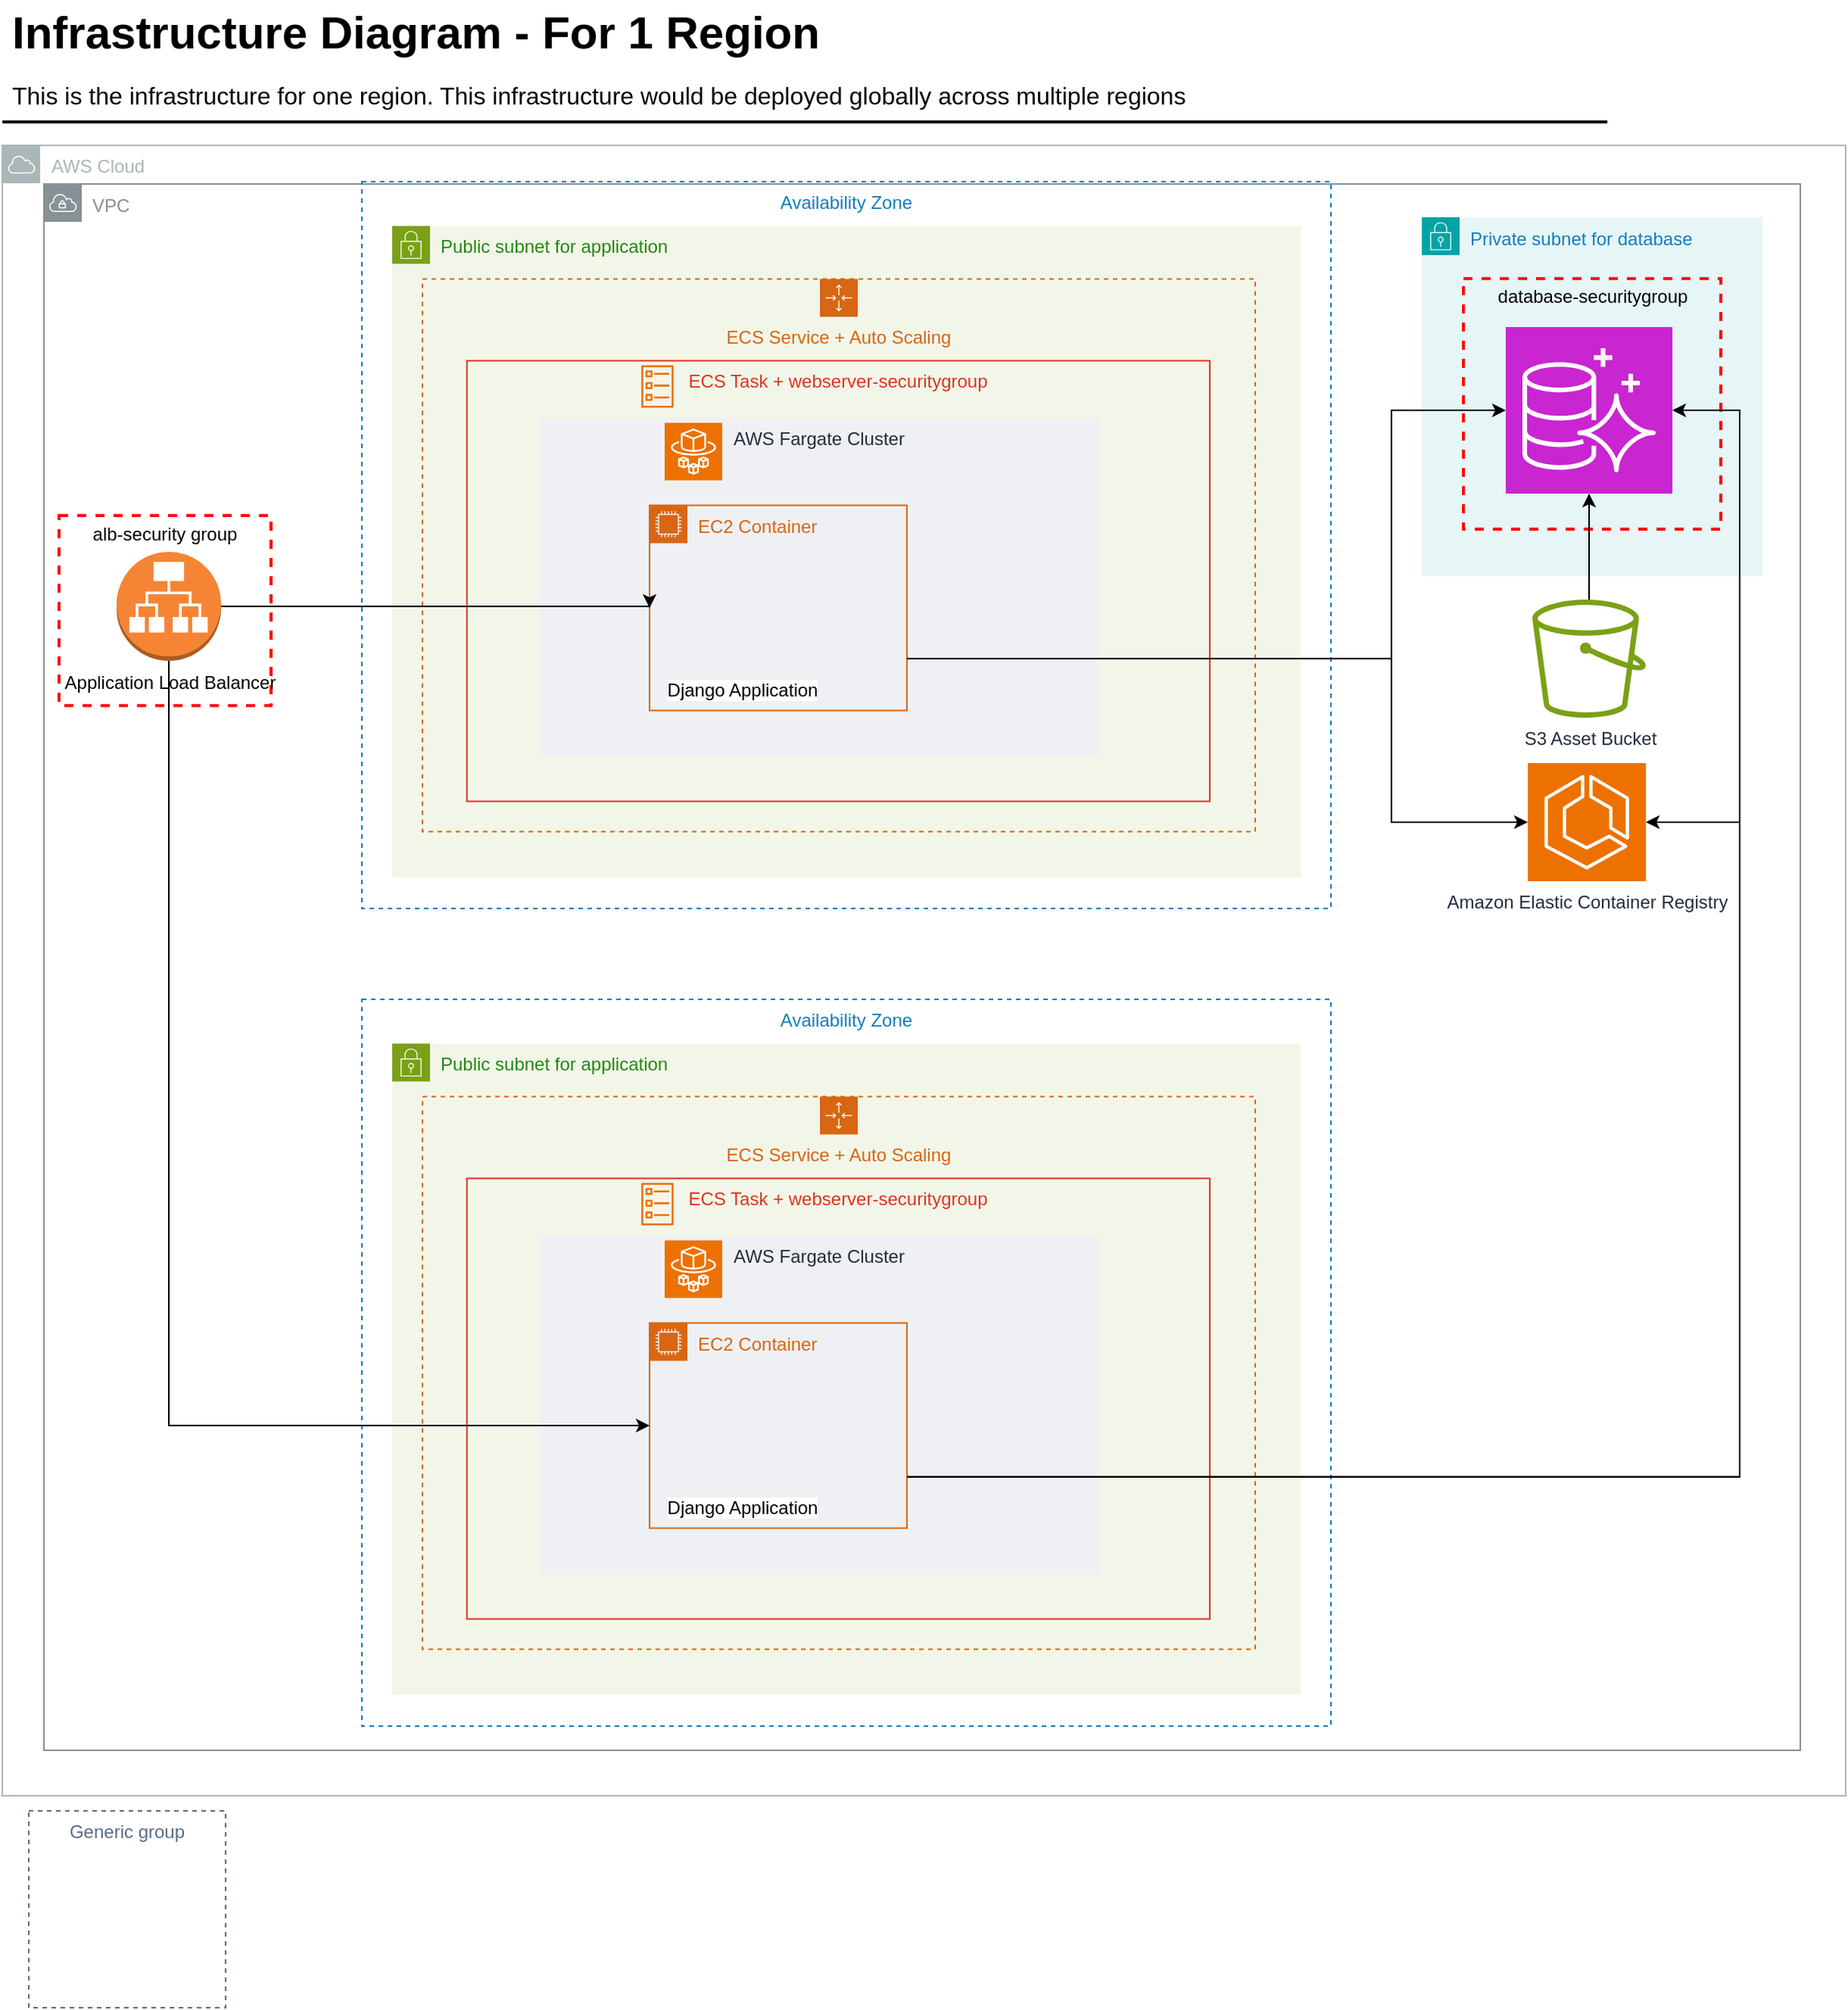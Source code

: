 <mxfile version="22.1.7" type="github">
  <diagram id="Ht1M8jgEwFfnCIfOTk4-" name="Page-1">
    <mxGraphModel dx="1949" dy="1103" grid="1" gridSize="10" guides="1" tooltips="1" connect="1" arrows="1" fold="1" page="1" pageScale="1" pageWidth="1169" pageHeight="827" math="0" shadow="0">
      <root>
        <mxCell id="0" />
        <mxCell id="1" parent="0" />
        <mxCell id="99I_oRyhk_x6yAJ0Ye9t-51" value="Availability Zone" style="fillColor=none;strokeColor=#147EBA;dashed=1;verticalAlign=top;fontStyle=0;fontColor=#147EBA;whiteSpace=wrap;html=1;" vertex="1" parent="1">
          <mxGeometry x="290" y="724" width="640" height="480" as="geometry" />
        </mxCell>
        <mxCell id="wruG9pDz-TTGHJWA2XI3-12" value="VPC" style="sketch=0;outlineConnect=0;gradientColor=none;html=1;whiteSpace=wrap;fontSize=12;fontStyle=0;shape=mxgraph.aws4.group;grIcon=mxgraph.aws4.group_vpc;strokeColor=#879196;fillColor=none;verticalAlign=top;align=left;spacingLeft=30;fontColor=#879196;dashed=0;movable=1;resizable=1;rotatable=1;deletable=1;editable=1;locked=0;connectable=1;" parent="1" vertex="1">
          <mxGeometry x="80" y="185.5" width="1160" height="1034.5" as="geometry" />
        </mxCell>
        <mxCell id="wruG9pDz-TTGHJWA2XI3-11" value="AWS Cloud" style="sketch=0;outlineConnect=0;gradientColor=none;html=1;whiteSpace=wrap;fontSize=12;fontStyle=0;shape=mxgraph.aws4.group;grIcon=mxgraph.aws4.group_aws_cloud;strokeColor=#AAB7B8;fillColor=none;verticalAlign=top;align=left;spacingLeft=30;fontColor=#AAB7B8;dashed=0;movable=0;resizable=0;rotatable=0;deletable=0;editable=0;locked=1;connectable=0;" parent="1" vertex="1">
          <mxGeometry x="52.5" y="160" width="1217.5" height="1090" as="geometry" />
        </mxCell>
        <mxCell id="wruG9pDz-TTGHJWA2XI3-32" value="alb-security group" style="fontStyle=0;verticalAlign=top;align=center;spacingTop=-2;fillColor=none;rounded=0;whiteSpace=wrap;html=1;strokeColor=#FF0000;strokeWidth=2;dashed=1;container=1;collapsible=0;expand=0;recursiveResize=0;" parent="1" vertex="1">
          <mxGeometry x="90" y="404.5" width="140" height="125.5" as="geometry" />
        </mxCell>
        <mxCell id="wruG9pDz-TTGHJWA2XI3-5" value="Application Load Balancer&lt;br&gt;" style="outlineConnect=0;dashed=0;verticalLabelPosition=bottom;verticalAlign=top;align=center;html=1;shape=mxgraph.aws3.application_load_balancer;fillColor=#F58534;gradientColor=none;" parent="wruG9pDz-TTGHJWA2XI3-32" vertex="1">
          <mxGeometry x="38" y="24" width="69" height="72" as="geometry" />
        </mxCell>
        <mxCell id="wruG9pDz-TTGHJWA2XI3-33" value="Private subnet for database" style="points=[[0,0],[0.25,0],[0.5,0],[0.75,0],[1,0],[1,0.25],[1,0.5],[1,0.75],[1,1],[0.75,1],[0.5,1],[0.25,1],[0,1],[0,0.75],[0,0.5],[0,0.25]];outlineConnect=0;gradientColor=none;html=1;whiteSpace=wrap;fontSize=12;fontStyle=0;container=1;pointerEvents=0;collapsible=0;recursiveResize=0;shape=mxgraph.aws4.group;grIcon=mxgraph.aws4.group_security_group;grStroke=0;strokeColor=#00A4A6;fillColor=#E6F6F7;verticalAlign=top;align=left;spacingLeft=30;fontColor=#147EBA;dashed=0;" parent="1" vertex="1">
          <mxGeometry x="990" y="207.5" width="225" height="237" as="geometry" />
        </mxCell>
        <mxCell id="-QjtrjUzRDEMRZ5MF8oH-47" value="Infrastructure Diagram - For 1 Region" style="text;html=1;resizable=0;points=[];autosize=1;align=left;verticalAlign=top;spacingTop=-4;fontSize=30;fontStyle=1" parent="1" vertex="1">
          <mxGeometry x="56.5" y="64.5" width="560" height="40" as="geometry" />
        </mxCell>
        <mxCell id="-QjtrjUzRDEMRZ5MF8oH-48" value="This is the infrastructure for one region. This infrastructure would be deployed globally across multiple regions" style="text;html=1;resizable=0;points=[];autosize=1;align=left;verticalAlign=top;spacingTop=-4;fontSize=16;" parent="1" vertex="1">
          <mxGeometry x="56.5" y="114.5" width="800" height="30" as="geometry" />
        </mxCell>
        <mxCell id="SCVMTBWpLvtzJIhz15lM-1" value="" style="line;strokeWidth=2;html=1;fontSize=14;" parent="1" vertex="1">
          <mxGeometry x="52.5" y="139.5" width="1060" height="10" as="geometry" />
        </mxCell>
        <mxCell id="wruG9pDz-TTGHJWA2XI3-8" value="Amazon Elastic Container Registry" style="sketch=0;points=[[0,0,0],[0.25,0,0],[0.5,0,0],[0.75,0,0],[1,0,0],[0,1,0],[0.25,1,0],[0.5,1,0],[0.75,1,0],[1,1,0],[0,0.25,0],[0,0.5,0],[0,0.75,0],[1,0.25,0],[1,0.5,0],[1,0.75,0]];outlineConnect=0;fontColor=#232F3E;fillColor=#ED7100;strokeColor=#ffffff;dashed=0;verticalLabelPosition=bottom;verticalAlign=top;align=center;html=1;fontSize=12;fontStyle=0;aspect=fixed;shape=mxgraph.aws4.resourceIcon;resIcon=mxgraph.aws4.ecs;" parent="1" vertex="1">
          <mxGeometry x="1060" y="568" width="78" height="78" as="geometry" />
        </mxCell>
        <mxCell id="wruG9pDz-TTGHJWA2XI3-23" value="Generic group" style="fillColor=none;strokeColor=#5A6C86;dashed=1;verticalAlign=top;fontStyle=0;fontColor=#5A6C86;whiteSpace=wrap;html=1;" parent="1" vertex="1">
          <mxGeometry x="70" y="1260" width="130" height="130" as="geometry" />
        </mxCell>
        <mxCell id="wruG9pDz-TTGHJWA2XI3-34" value="database-securitygroup" style="fontStyle=0;verticalAlign=top;align=center;spacingTop=-2;fillColor=none;rounded=0;whiteSpace=wrap;html=1;strokeColor=#FF0000;strokeWidth=2;dashed=1;container=1;collapsible=0;expand=0;recursiveResize=0;" parent="1" vertex="1">
          <mxGeometry x="1017.5" y="248" width="170" height="165.5" as="geometry" />
        </mxCell>
        <mxCell id="99I_oRyhk_x6yAJ0Ye9t-1" style="edgeStyle=orthogonalEdgeStyle;rounded=0;orthogonalLoop=1;jettySize=auto;html=1;" edge="1" parent="1" source="wruG9pDz-TTGHJWA2XI3-36" target="wruG9pDz-TTGHJWA2XI3-40">
          <mxGeometry relative="1" as="geometry" />
        </mxCell>
        <mxCell id="wruG9pDz-TTGHJWA2XI3-36" value="S3 Asset Bucket" style="sketch=0;outlineConnect=0;fontColor=#232F3E;gradientColor=none;fillColor=#7AA116;strokeColor=none;dashed=0;verticalLabelPosition=bottom;verticalAlign=top;align=center;html=1;fontSize=12;fontStyle=0;aspect=fixed;pointerEvents=1;shape=mxgraph.aws4.bucket;" parent="1" vertex="1">
          <mxGeometry x="1063" y="460" width="75" height="78" as="geometry" />
        </mxCell>
        <mxCell id="wruG9pDz-TTGHJWA2XI3-38" style="edgeStyle=orthogonalEdgeStyle;rounded=0;orthogonalLoop=1;jettySize=auto;html=1;exitX=1;exitY=0.5;exitDx=0;exitDy=0;entryX=0;entryY=0.5;entryDx=0;entryDy=0;entryPerimeter=0;" parent="1" source="wruG9pDz-TTGHJWA2XI3-9" target="wruG9pDz-TTGHJWA2XI3-8" edge="1">
          <mxGeometry relative="1" as="geometry">
            <Array as="points">
              <mxPoint x="600" y="499" />
              <mxPoint x="970" y="499" />
              <mxPoint x="970" y="607" />
            </Array>
          </mxGeometry>
        </mxCell>
        <mxCell id="wruG9pDz-TTGHJWA2XI3-40" value="" style="sketch=0;points=[[0,0,0],[0.25,0,0],[0.5,0,0],[0.75,0,0],[1,0,0],[0,1,0],[0.25,1,0],[0.5,1,0],[0.75,1,0],[1,1,0],[0,0.25,0],[0,0.5,0],[0,0.75,0],[1,0.25,0],[1,0.5,0],[1,0.75,0]];outlineConnect=0;fontColor=#232F3E;fillColor=#C925D1;strokeColor=#ffffff;dashed=0;verticalLabelPosition=bottom;verticalAlign=top;align=center;html=1;fontSize=12;fontStyle=0;aspect=fixed;shape=mxgraph.aws4.resourceIcon;resIcon=mxgraph.aws4.aurora;" parent="1" vertex="1">
          <mxGeometry x="1045.5" y="280" width="110" height="110" as="geometry" />
        </mxCell>
        <mxCell id="99I_oRyhk_x6yAJ0Ye9t-27" value="" style="group" vertex="1" connectable="0" parent="1">
          <mxGeometry x="310" y="164" width="620" height="500" as="geometry" />
        </mxCell>
        <mxCell id="99I_oRyhk_x6yAJ0Ye9t-14" value="" style="group" vertex="1" connectable="0" parent="99I_oRyhk_x6yAJ0Ye9t-27">
          <mxGeometry y="49.25" width="600" height="430" as="geometry" />
        </mxCell>
        <mxCell id="wruG9pDz-TTGHJWA2XI3-22" value="Public subnet for application" style="points=[[0,0],[0.25,0],[0.5,0],[0.75,0],[1,0],[1,0.25],[1,0.5],[1,0.75],[1,1],[0.75,1],[0.5,1],[0.25,1],[0,1],[0,0.75],[0,0.5],[0,0.25]];outlineConnect=0;gradientColor=none;html=1;whiteSpace=wrap;fontSize=12;fontStyle=0;container=1;pointerEvents=0;collapsible=0;recursiveResize=0;shape=mxgraph.aws4.group;grIcon=mxgraph.aws4.group_security_group;grStroke=0;strokeColor=#7AA116;fillColor=#F2F6E8;verticalAlign=top;align=left;spacingLeft=30;fontColor=#248814;dashed=0;" parent="99I_oRyhk_x6yAJ0Ye9t-14" vertex="1">
          <mxGeometry width="600" height="430" as="geometry" />
        </mxCell>
        <mxCell id="wruG9pDz-TTGHJWA2XI3-20" value="ECS Task + webserver-securitygroup" style="fillColor=none;strokeColor=#DD3522;verticalAlign=top;fontStyle=0;fontColor=#DD3522;whiteSpace=wrap;html=1;" parent="99I_oRyhk_x6yAJ0Ye9t-14" vertex="1">
          <mxGeometry x="49.38" y="89" width="490.62" height="291" as="geometry" />
        </mxCell>
        <mxCell id="wruG9pDz-TTGHJWA2XI3-19" value="ECS Service + Auto Scaling" style="points=[[0,0],[0.25,0],[0.5,0],[0.75,0],[1,0],[1,0.25],[1,0.5],[1,0.75],[1,1],[0.75,1],[0.5,1],[0.25,1],[0,1],[0,0.75],[0,0.5],[0,0.25]];outlineConnect=0;gradientColor=none;html=1;whiteSpace=wrap;fontSize=12;fontStyle=0;container=1;pointerEvents=0;collapsible=0;recursiveResize=0;shape=mxgraph.aws4.groupCenter;grIcon=mxgraph.aws4.group_auto_scaling_group;grStroke=1;strokeColor=#D86613;fillColor=none;verticalAlign=top;align=center;fontColor=#D86613;dashed=1;spacingTop=25;" parent="99I_oRyhk_x6yAJ0Ye9t-14" vertex="1">
          <mxGeometry x="20" y="35" width="550" height="365" as="geometry" />
        </mxCell>
        <mxCell id="wruG9pDz-TTGHJWA2XI3-15" value="" style="sketch=0;outlineConnect=0;fontColor=#232F3E;gradientColor=none;fillColor=#ED7100;strokeColor=none;dashed=0;verticalLabelPosition=bottom;verticalAlign=top;align=center;html=1;fontSize=12;fontStyle=0;aspect=fixed;pointerEvents=1;shape=mxgraph.aws4.ecs_task;" parent="wruG9pDz-TTGHJWA2XI3-19" vertex="1">
          <mxGeometry x="144.42" y="57" width="21.58" height="28" as="geometry" />
        </mxCell>
        <mxCell id="wruG9pDz-TTGHJWA2XI3-24" value="AWS Fargate Cluster" style="fillColor=#EFF0F3;strokeColor=none;dashed=0;verticalAlign=top;fontStyle=0;fontColor=#232F3D;whiteSpace=wrap;html=1;" parent="99I_oRyhk_x6yAJ0Ye9t-14" vertex="1">
          <mxGeometry x="97.38" y="126.75" width="370" height="223.25" as="geometry" />
        </mxCell>
        <mxCell id="wruG9pDz-TTGHJWA2XI3-9" value="EC2 Container&lt;br&gt;" style="points=[[0,0],[0.25,0],[0.5,0],[0.75,0],[1,0],[1,0.25],[1,0.5],[1,0.75],[1,1],[0.75,1],[0.5,1],[0.25,1],[0,1],[0,0.75],[0,0.5],[0,0.25]];outlineConnect=0;gradientColor=none;html=1;whiteSpace=wrap;fontSize=12;fontStyle=0;container=1;pointerEvents=0;collapsible=0;recursiveResize=0;shape=mxgraph.aws4.group;grIcon=mxgraph.aws4.group_ec2_instance_contents;strokeColor=#D86613;fillColor=none;verticalAlign=top;align=left;spacingLeft=30;fontColor=#D86613;dashed=0;" parent="99I_oRyhk_x6yAJ0Ye9t-14" vertex="1">
          <mxGeometry x="170" y="184.5" width="170" height="135.5" as="geometry" />
        </mxCell>
        <mxCell id="wruG9pDz-TTGHJWA2XI3-7" value="Django Application" style="shape=image;html=1;verticalAlign=top;verticalLabelPosition=bottom;labelBackgroundColor=#ffffff;imageAspect=0;aspect=fixed;image=https://cdn2.iconfinder.com/data/icons/boxicons-logos/24/bxl-django-128.png" parent="wruG9pDz-TTGHJWA2XI3-9" vertex="1">
          <mxGeometry x="20.25" y="27.5" width="80.5" height="80.5" as="geometry" />
        </mxCell>
        <mxCell id="wruG9pDz-TTGHJWA2XI3-17" value="" style="shape=image;html=1;verticalAlign=top;verticalLabelPosition=bottom;labelBackgroundColor=#ffffff;imageAspect=0;aspect=fixed;image=https://cdn1.iconfinder.com/data/icons/unicons-line-vol-3/24/docker-128.png" parent="99I_oRyhk_x6yAJ0Ye9t-14" vertex="1">
          <mxGeometry x="340" y="184.5" width="90" height="90" as="geometry" />
        </mxCell>
        <mxCell id="wruG9pDz-TTGHJWA2XI3-25" value="" style="sketch=0;points=[[0,0,0],[0.25,0,0],[0.5,0,0],[0.75,0,0],[1,0,0],[0,1,0],[0.25,1,0],[0.5,1,0],[0.75,1,0],[1,1,0],[0,0.25,0],[0,0.5,0],[0,0.75,0],[1,0.25,0],[1,0.5,0],[1,0.75,0]];outlineConnect=0;fontColor=#232F3E;fillColor=#ED7100;strokeColor=#ffffff;dashed=0;verticalLabelPosition=bottom;verticalAlign=top;align=center;html=1;fontSize=12;fontStyle=0;aspect=fixed;shape=mxgraph.aws4.resourceIcon;resIcon=mxgraph.aws4.fargate;" parent="99I_oRyhk_x6yAJ0Ye9t-14" vertex="1">
          <mxGeometry x="180.0" y="130" width="38" height="38" as="geometry" />
        </mxCell>
        <mxCell id="99I_oRyhk_x6yAJ0Ye9t-39" value="Availability Zone" style="fillColor=none;strokeColor=#147EBA;dashed=1;verticalAlign=top;fontStyle=0;fontColor=#147EBA;whiteSpace=wrap;html=1;" vertex="1" parent="99I_oRyhk_x6yAJ0Ye9t-27">
          <mxGeometry x="-20" y="20" width="640" height="480" as="geometry" />
        </mxCell>
        <mxCell id="wruG9pDz-TTGHJWA2XI3-35" style="edgeStyle=orthogonalEdgeStyle;rounded=0;orthogonalLoop=1;jettySize=auto;html=1;entryX=0;entryY=0.5;entryDx=0;entryDy=0;" parent="1" source="wruG9pDz-TTGHJWA2XI3-5" target="wruG9pDz-TTGHJWA2XI3-9" edge="1">
          <mxGeometry relative="1" as="geometry">
            <Array as="points">
              <mxPoint x="480" y="465" />
            </Array>
          </mxGeometry>
        </mxCell>
        <mxCell id="99I_oRyhk_x6yAJ0Ye9t-2" style="edgeStyle=orthogonalEdgeStyle;rounded=0;orthogonalLoop=1;jettySize=auto;html=1;entryX=0;entryY=0.5;entryDx=0;entryDy=0;entryPerimeter=0;" edge="1" parent="1" source="wruG9pDz-TTGHJWA2XI3-9" target="wruG9pDz-TTGHJWA2XI3-40">
          <mxGeometry relative="1" as="geometry">
            <Array as="points">
              <mxPoint x="970" y="499" />
              <mxPoint x="970" y="335" />
            </Array>
          </mxGeometry>
        </mxCell>
        <mxCell id="99I_oRyhk_x6yAJ0Ye9t-41" value="" style="group" vertex="1" connectable="0" parent="1">
          <mxGeometry x="310" y="753.25" width="600" height="430" as="geometry" />
        </mxCell>
        <mxCell id="99I_oRyhk_x6yAJ0Ye9t-42" value="Public subnet for application" style="points=[[0,0],[0.25,0],[0.5,0],[0.75,0],[1,0],[1,0.25],[1,0.5],[1,0.75],[1,1],[0.75,1],[0.5,1],[0.25,1],[0,1],[0,0.75],[0,0.5],[0,0.25]];outlineConnect=0;gradientColor=none;html=1;whiteSpace=wrap;fontSize=12;fontStyle=0;container=1;pointerEvents=0;collapsible=0;recursiveResize=0;shape=mxgraph.aws4.group;grIcon=mxgraph.aws4.group_security_group;grStroke=0;strokeColor=#7AA116;fillColor=#F2F6E8;verticalAlign=top;align=left;spacingLeft=30;fontColor=#248814;dashed=0;" vertex="1" parent="99I_oRyhk_x6yAJ0Ye9t-41">
          <mxGeometry width="600" height="430" as="geometry" />
        </mxCell>
        <mxCell id="99I_oRyhk_x6yAJ0Ye9t-43" value="ECS Task + webserver-securitygroup" style="fillColor=none;strokeColor=#DD3522;verticalAlign=top;fontStyle=0;fontColor=#DD3522;whiteSpace=wrap;html=1;" vertex="1" parent="99I_oRyhk_x6yAJ0Ye9t-41">
          <mxGeometry x="49.38" y="89" width="490.62" height="291" as="geometry" />
        </mxCell>
        <mxCell id="99I_oRyhk_x6yAJ0Ye9t-44" value="ECS Service + Auto Scaling" style="points=[[0,0],[0.25,0],[0.5,0],[0.75,0],[1,0],[1,0.25],[1,0.5],[1,0.75],[1,1],[0.75,1],[0.5,1],[0.25,1],[0,1],[0,0.75],[0,0.5],[0,0.25]];outlineConnect=0;gradientColor=none;html=1;whiteSpace=wrap;fontSize=12;fontStyle=0;container=1;pointerEvents=0;collapsible=0;recursiveResize=0;shape=mxgraph.aws4.groupCenter;grIcon=mxgraph.aws4.group_auto_scaling_group;grStroke=1;strokeColor=#D86613;fillColor=none;verticalAlign=top;align=center;fontColor=#D86613;dashed=1;spacingTop=25;" vertex="1" parent="99I_oRyhk_x6yAJ0Ye9t-41">
          <mxGeometry x="20" y="35" width="550" height="365" as="geometry" />
        </mxCell>
        <mxCell id="99I_oRyhk_x6yAJ0Ye9t-45" value="" style="sketch=0;outlineConnect=0;fontColor=#232F3E;gradientColor=none;fillColor=#ED7100;strokeColor=none;dashed=0;verticalLabelPosition=bottom;verticalAlign=top;align=center;html=1;fontSize=12;fontStyle=0;aspect=fixed;pointerEvents=1;shape=mxgraph.aws4.ecs_task;" vertex="1" parent="99I_oRyhk_x6yAJ0Ye9t-44">
          <mxGeometry x="144.42" y="57" width="21.58" height="28" as="geometry" />
        </mxCell>
        <mxCell id="99I_oRyhk_x6yAJ0Ye9t-46" value="AWS Fargate Cluster" style="fillColor=#EFF0F3;strokeColor=none;dashed=0;verticalAlign=top;fontStyle=0;fontColor=#232F3D;whiteSpace=wrap;html=1;" vertex="1" parent="99I_oRyhk_x6yAJ0Ye9t-41">
          <mxGeometry x="97.38" y="126.75" width="370" height="223.25" as="geometry" />
        </mxCell>
        <mxCell id="99I_oRyhk_x6yAJ0Ye9t-47" value="EC2 Container&lt;br&gt;" style="points=[[0,0],[0.25,0],[0.5,0],[0.75,0],[1,0],[1,0.25],[1,0.5],[1,0.75],[1,1],[0.75,1],[0.5,1],[0.25,1],[0,1],[0,0.75],[0,0.5],[0,0.25]];outlineConnect=0;gradientColor=none;html=1;whiteSpace=wrap;fontSize=12;fontStyle=0;container=1;pointerEvents=0;collapsible=0;recursiveResize=0;shape=mxgraph.aws4.group;grIcon=mxgraph.aws4.group_ec2_instance_contents;strokeColor=#D86613;fillColor=none;verticalAlign=top;align=left;spacingLeft=30;fontColor=#D86613;dashed=0;" vertex="1" parent="99I_oRyhk_x6yAJ0Ye9t-41">
          <mxGeometry x="170" y="184.5" width="170" height="135.5" as="geometry" />
        </mxCell>
        <mxCell id="99I_oRyhk_x6yAJ0Ye9t-48" value="Django Application" style="shape=image;html=1;verticalAlign=top;verticalLabelPosition=bottom;labelBackgroundColor=#ffffff;imageAspect=0;aspect=fixed;image=https://cdn2.iconfinder.com/data/icons/boxicons-logos/24/bxl-django-128.png" vertex="1" parent="99I_oRyhk_x6yAJ0Ye9t-47">
          <mxGeometry x="20.25" y="27.5" width="80.5" height="80.5" as="geometry" />
        </mxCell>
        <mxCell id="99I_oRyhk_x6yAJ0Ye9t-49" value="" style="shape=image;html=1;verticalAlign=top;verticalLabelPosition=bottom;labelBackgroundColor=#ffffff;imageAspect=0;aspect=fixed;image=https://cdn1.iconfinder.com/data/icons/unicons-line-vol-3/24/docker-128.png" vertex="1" parent="99I_oRyhk_x6yAJ0Ye9t-41">
          <mxGeometry x="340" y="184.5" width="90" height="90" as="geometry" />
        </mxCell>
        <mxCell id="99I_oRyhk_x6yAJ0Ye9t-50" value="" style="sketch=0;points=[[0,0,0],[0.25,0,0],[0.5,0,0],[0.75,0,0],[1,0,0],[0,1,0],[0.25,1,0],[0.5,1,0],[0.75,1,0],[1,1,0],[0,0.25,0],[0,0.5,0],[0,0.75,0],[1,0.25,0],[1,0.5,0],[1,0.75,0]];outlineConnect=0;fontColor=#232F3E;fillColor=#ED7100;strokeColor=#ffffff;dashed=0;verticalLabelPosition=bottom;verticalAlign=top;align=center;html=1;fontSize=12;fontStyle=0;aspect=fixed;shape=mxgraph.aws4.resourceIcon;resIcon=mxgraph.aws4.fargate;" vertex="1" parent="99I_oRyhk_x6yAJ0Ye9t-41">
          <mxGeometry x="180.0" y="130" width="38" height="38" as="geometry" />
        </mxCell>
        <mxCell id="99I_oRyhk_x6yAJ0Ye9t-52" style="edgeStyle=orthogonalEdgeStyle;rounded=0;orthogonalLoop=1;jettySize=auto;html=1;exitX=0.5;exitY=1;exitDx=0;exitDy=0;exitPerimeter=0;entryX=0;entryY=0.5;entryDx=0;entryDy=0;" edge="1" parent="1" source="wruG9pDz-TTGHJWA2XI3-5" target="99I_oRyhk_x6yAJ0Ye9t-47">
          <mxGeometry relative="1" as="geometry" />
        </mxCell>
        <mxCell id="99I_oRyhk_x6yAJ0Ye9t-53" style="edgeStyle=orthogonalEdgeStyle;rounded=0;orthogonalLoop=1;jettySize=auto;html=1;exitX=1;exitY=0.75;exitDx=0;exitDy=0;entryX=1;entryY=0.5;entryDx=0;entryDy=0;entryPerimeter=0;" edge="1" parent="1" source="99I_oRyhk_x6yAJ0Ye9t-47" target="wruG9pDz-TTGHJWA2XI3-8">
          <mxGeometry relative="1" as="geometry">
            <Array as="points">
              <mxPoint x="1200" y="1039" />
              <mxPoint x="1200" y="607" />
            </Array>
          </mxGeometry>
        </mxCell>
        <mxCell id="99I_oRyhk_x6yAJ0Ye9t-54" style="edgeStyle=orthogonalEdgeStyle;rounded=0;orthogonalLoop=1;jettySize=auto;html=1;exitX=1;exitY=0.75;exitDx=0;exitDy=0;entryX=1;entryY=0.5;entryDx=0;entryDy=0;entryPerimeter=0;" edge="1" parent="1" source="99I_oRyhk_x6yAJ0Ye9t-47" target="wruG9pDz-TTGHJWA2XI3-40">
          <mxGeometry relative="1" as="geometry">
            <Array as="points">
              <mxPoint x="1200" y="1039" />
              <mxPoint x="1200" y="335" />
            </Array>
          </mxGeometry>
        </mxCell>
      </root>
    </mxGraphModel>
  </diagram>
</mxfile>
